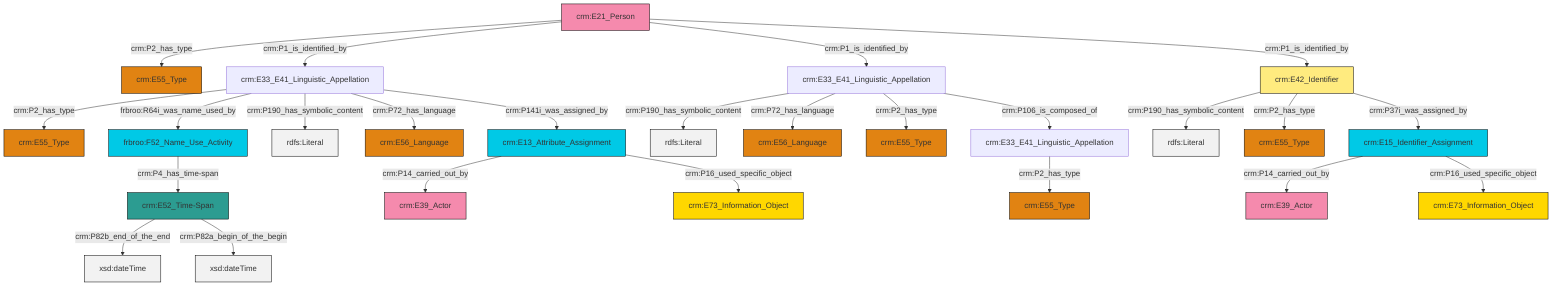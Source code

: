 graph TD
classDef Literal fill:#f2f2f2,stroke:#000000;
classDef CRM_Entity fill:#FFFFFF,stroke:#000000;
classDef Temporal_Entity fill:#00C9E6, stroke:#000000;
classDef Type fill:#E18312, stroke:#000000;
classDef Time-Span fill:#2C9C91, stroke:#000000;
classDef Appellation fill:#FFEB7F, stroke:#000000;
classDef Place fill:#008836, stroke:#000000;
classDef Persistent_Item fill:#B266B2, stroke:#000000;
classDef Conceptual_Object fill:#FFD700, stroke:#000000;
classDef Physical_Thing fill:#D2B48C, stroke:#000000;
classDef Actor fill:#f58aad, stroke:#000000;
classDef PC_Classes fill:#4ce600, stroke:#000000;
classDef Multi fill:#cccccc,stroke:#000000;

4["crm:E33_E41_Linguistic_Appellation"]:::Default -->|crm:P2_has_type| 2["crm:E55_Type"]:::Type
6["crm:E15_Identifier_Assignment"]:::Temporal_Entity -->|crm:P14_carried_out_by| 0["crm:E39_Actor"]:::Actor
4["crm:E33_E41_Linguistic_Appellation"]:::Default -->|frbroo:R64i_was_name_used_by| 7["frbroo:F52_Name_Use_Activity"]:::Temporal_Entity
4["crm:E33_E41_Linguistic_Appellation"]:::Default -->|crm:P190_has_symbolic_content| 8[rdfs:Literal]:::Literal
7["frbroo:F52_Name_Use_Activity"]:::Temporal_Entity -->|crm:P4_has_time-span| 13["crm:E52_Time-Span"]:::Time-Span
14["crm:E33_E41_Linguistic_Appellation"]:::Default -->|crm:P2_has_type| 15["crm:E55_Type"]:::Type
16["crm:E21_Person"]:::Actor -->|crm:P2_has_type| 17["crm:E55_Type"]:::Type
9["crm:E33_E41_Linguistic_Appellation"]:::Default -->|crm:P190_has_symbolic_content| 20[rdfs:Literal]:::Literal
16["crm:E21_Person"]:::Actor -->|crm:P1_is_identified_by| 4["crm:E33_E41_Linguistic_Appellation"]:::Default
26["crm:E42_Identifier"]:::Appellation -->|crm:P190_has_symbolic_content| 30[rdfs:Literal]:::Literal
13["crm:E52_Time-Span"]:::Time-Span -->|crm:P82b_end_of_the_end| 31[xsd:dateTime]:::Literal
26["crm:E42_Identifier"]:::Appellation -->|crm:P2_has_type| 24["crm:E55_Type"]:::Type
32["crm:E13_Attribute_Assignment"]:::Temporal_Entity -->|crm:P14_carried_out_by| 33["crm:E39_Actor"]:::Actor
13["crm:E52_Time-Span"]:::Time-Span -->|crm:P82a_begin_of_the_begin| 34[xsd:dateTime]:::Literal
32["crm:E13_Attribute_Assignment"]:::Temporal_Entity -->|crm:P16_used_specific_object| 11["crm:E73_Information_Object"]:::Conceptual_Object
6["crm:E15_Identifier_Assignment"]:::Temporal_Entity -->|crm:P16_used_specific_object| 28["crm:E73_Information_Object"]:::Conceptual_Object
9["crm:E33_E41_Linguistic_Appellation"]:::Default -->|crm:P72_has_language| 18["crm:E56_Language"]:::Type
9["crm:E33_E41_Linguistic_Appellation"]:::Default -->|crm:P2_has_type| 39["crm:E55_Type"]:::Type
16["crm:E21_Person"]:::Actor -->|crm:P1_is_identified_by| 9["crm:E33_E41_Linguistic_Appellation"]:::Default
4["crm:E33_E41_Linguistic_Appellation"]:::Default -->|crm:P72_has_language| 21["crm:E56_Language"]:::Type
4["crm:E33_E41_Linguistic_Appellation"]:::Default -->|crm:P141i_was_assigned_by| 32["crm:E13_Attribute_Assignment"]:::Temporal_Entity
16["crm:E21_Person"]:::Actor -->|crm:P1_is_identified_by| 26["crm:E42_Identifier"]:::Appellation
26["crm:E42_Identifier"]:::Appellation -->|crm:P37i_was_assigned_by| 6["crm:E15_Identifier_Assignment"]:::Temporal_Entity
9["crm:E33_E41_Linguistic_Appellation"]:::Default -->|crm:P106_is_composed_of| 14["crm:E33_E41_Linguistic_Appellation"]:::Default